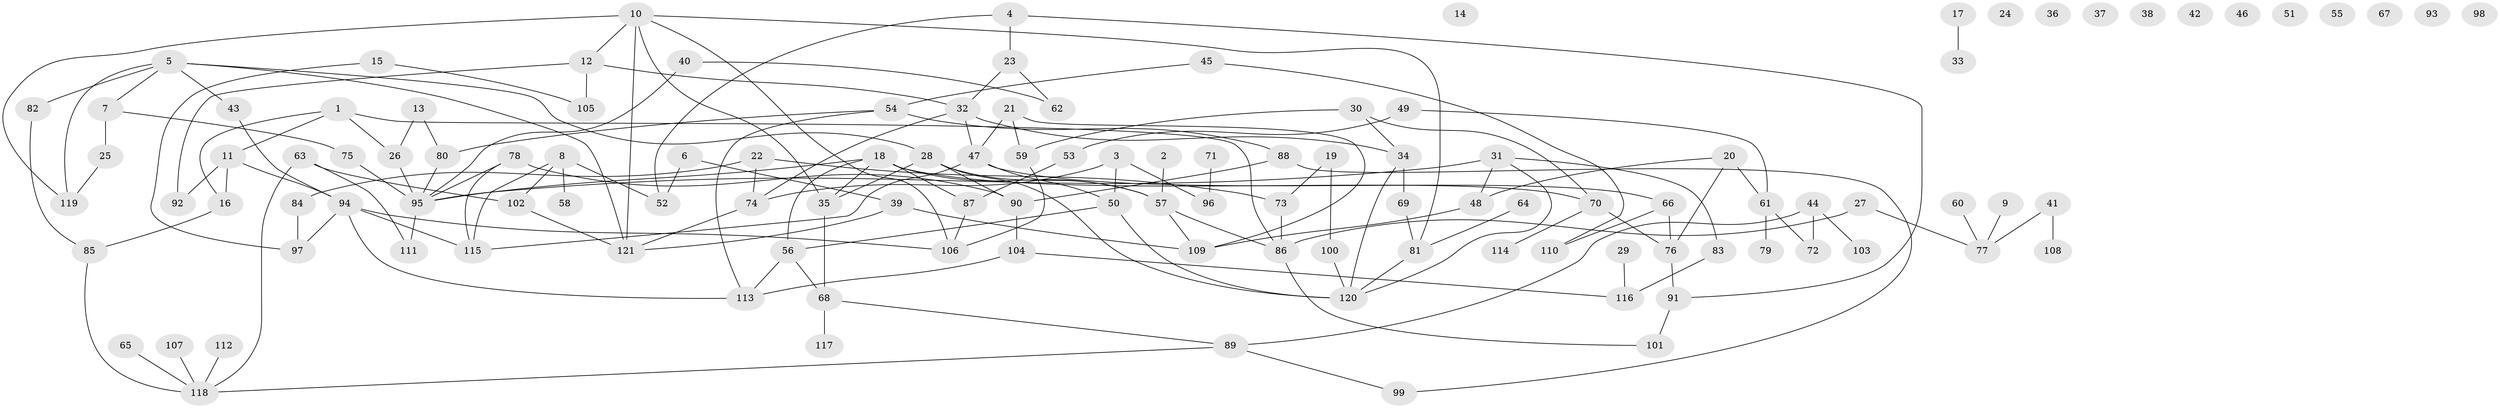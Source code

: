 // coarse degree distribution, {1: 0.2222222222222222, 0: 0.3611111111111111, 3: 0.1388888888888889, 4: 0.027777777777777776, 2: 0.1111111111111111, 8: 0.027777777777777776, 9: 0.027777777777777776, 7: 0.05555555555555555, 10: 0.027777777777777776}
// Generated by graph-tools (version 1.1) at 2025/43/03/04/25 21:43:28]
// undirected, 121 vertices, 162 edges
graph export_dot {
graph [start="1"]
  node [color=gray90,style=filled];
  1;
  2;
  3;
  4;
  5;
  6;
  7;
  8;
  9;
  10;
  11;
  12;
  13;
  14;
  15;
  16;
  17;
  18;
  19;
  20;
  21;
  22;
  23;
  24;
  25;
  26;
  27;
  28;
  29;
  30;
  31;
  32;
  33;
  34;
  35;
  36;
  37;
  38;
  39;
  40;
  41;
  42;
  43;
  44;
  45;
  46;
  47;
  48;
  49;
  50;
  51;
  52;
  53;
  54;
  55;
  56;
  57;
  58;
  59;
  60;
  61;
  62;
  63;
  64;
  65;
  66;
  67;
  68;
  69;
  70;
  71;
  72;
  73;
  74;
  75;
  76;
  77;
  78;
  79;
  80;
  81;
  82;
  83;
  84;
  85;
  86;
  87;
  88;
  89;
  90;
  91;
  92;
  93;
  94;
  95;
  96;
  97;
  98;
  99;
  100;
  101;
  102;
  103;
  104;
  105;
  106;
  107;
  108;
  109;
  110;
  111;
  112;
  113;
  114;
  115;
  116;
  117;
  118;
  119;
  120;
  121;
  1 -- 11;
  1 -- 16;
  1 -- 26;
  1 -- 86;
  2 -- 57;
  3 -- 50;
  3 -- 74;
  3 -- 96;
  4 -- 23;
  4 -- 52;
  4 -- 91;
  5 -- 7;
  5 -- 28;
  5 -- 43;
  5 -- 82;
  5 -- 119;
  5 -- 121;
  6 -- 39;
  6 -- 52;
  7 -- 25;
  7 -- 75;
  8 -- 52;
  8 -- 58;
  8 -- 102;
  8 -- 115;
  9 -- 77;
  10 -- 12;
  10 -- 35;
  10 -- 81;
  10 -- 106;
  10 -- 119;
  10 -- 121;
  11 -- 16;
  11 -- 92;
  11 -- 94;
  12 -- 32;
  12 -- 92;
  12 -- 105;
  13 -- 26;
  13 -- 80;
  15 -- 97;
  15 -- 105;
  16 -- 85;
  17 -- 33;
  18 -- 35;
  18 -- 56;
  18 -- 57;
  18 -- 70;
  18 -- 87;
  18 -- 95;
  19 -- 73;
  19 -- 100;
  20 -- 48;
  20 -- 61;
  20 -- 76;
  21 -- 47;
  21 -- 59;
  21 -- 109;
  22 -- 73;
  22 -- 74;
  22 -- 84;
  23 -- 32;
  23 -- 62;
  25 -- 119;
  26 -- 95;
  27 -- 77;
  27 -- 86;
  28 -- 35;
  28 -- 57;
  28 -- 90;
  28 -- 120;
  29 -- 116;
  30 -- 34;
  30 -- 59;
  30 -- 70;
  31 -- 48;
  31 -- 83;
  31 -- 95;
  31 -- 120;
  32 -- 34;
  32 -- 47;
  32 -- 74;
  34 -- 69;
  34 -- 120;
  35 -- 68;
  39 -- 109;
  39 -- 121;
  40 -- 62;
  40 -- 95;
  41 -- 77;
  41 -- 108;
  43 -- 94;
  44 -- 72;
  44 -- 89;
  44 -- 103;
  45 -- 54;
  45 -- 110;
  47 -- 50;
  47 -- 66;
  47 -- 115;
  48 -- 109;
  49 -- 53;
  49 -- 61;
  50 -- 56;
  50 -- 120;
  53 -- 87;
  54 -- 80;
  54 -- 88;
  54 -- 113;
  56 -- 68;
  56 -- 113;
  57 -- 86;
  57 -- 109;
  59 -- 106;
  60 -- 77;
  61 -- 72;
  61 -- 79;
  63 -- 102;
  63 -- 111;
  63 -- 118;
  64 -- 81;
  65 -- 118;
  66 -- 76;
  66 -- 110;
  68 -- 89;
  68 -- 117;
  69 -- 81;
  70 -- 76;
  70 -- 114;
  71 -- 96;
  73 -- 86;
  74 -- 121;
  75 -- 95;
  76 -- 91;
  78 -- 90;
  78 -- 95;
  78 -- 115;
  80 -- 95;
  81 -- 120;
  82 -- 85;
  83 -- 116;
  84 -- 97;
  85 -- 118;
  86 -- 101;
  87 -- 106;
  88 -- 90;
  88 -- 99;
  89 -- 99;
  89 -- 118;
  90 -- 104;
  91 -- 101;
  94 -- 97;
  94 -- 106;
  94 -- 113;
  94 -- 115;
  95 -- 111;
  100 -- 120;
  102 -- 121;
  104 -- 113;
  104 -- 116;
  107 -- 118;
  112 -- 118;
}
